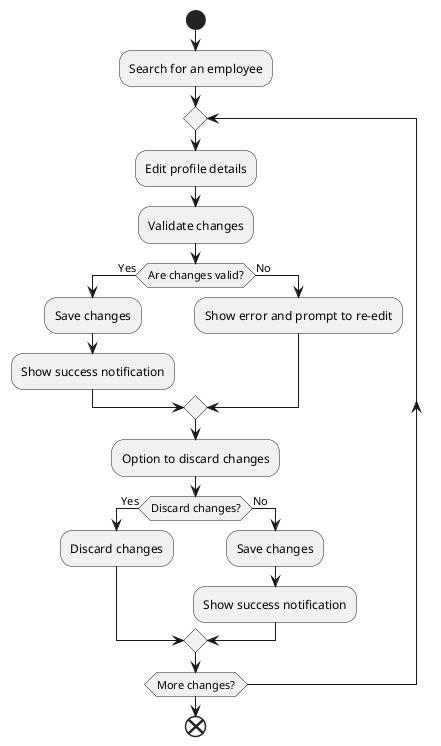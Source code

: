 @startuml
start

:Search for an employee;
repeat
    :Edit profile details;
    ->

    :Validate changes;
    if (Are changes valid?) then (Yes)
        :Save changes;
        :Show success notification;
    else (No)
        :Show error and prompt to re-edit;
    endif

    :Option to discard changes;
    if (Discard changes?) then (Yes)
        :Discard changes;
    else (No)
        :Save changes;
        :Show success notification;
    endif
repeat while (More changes?)

end
@enduml